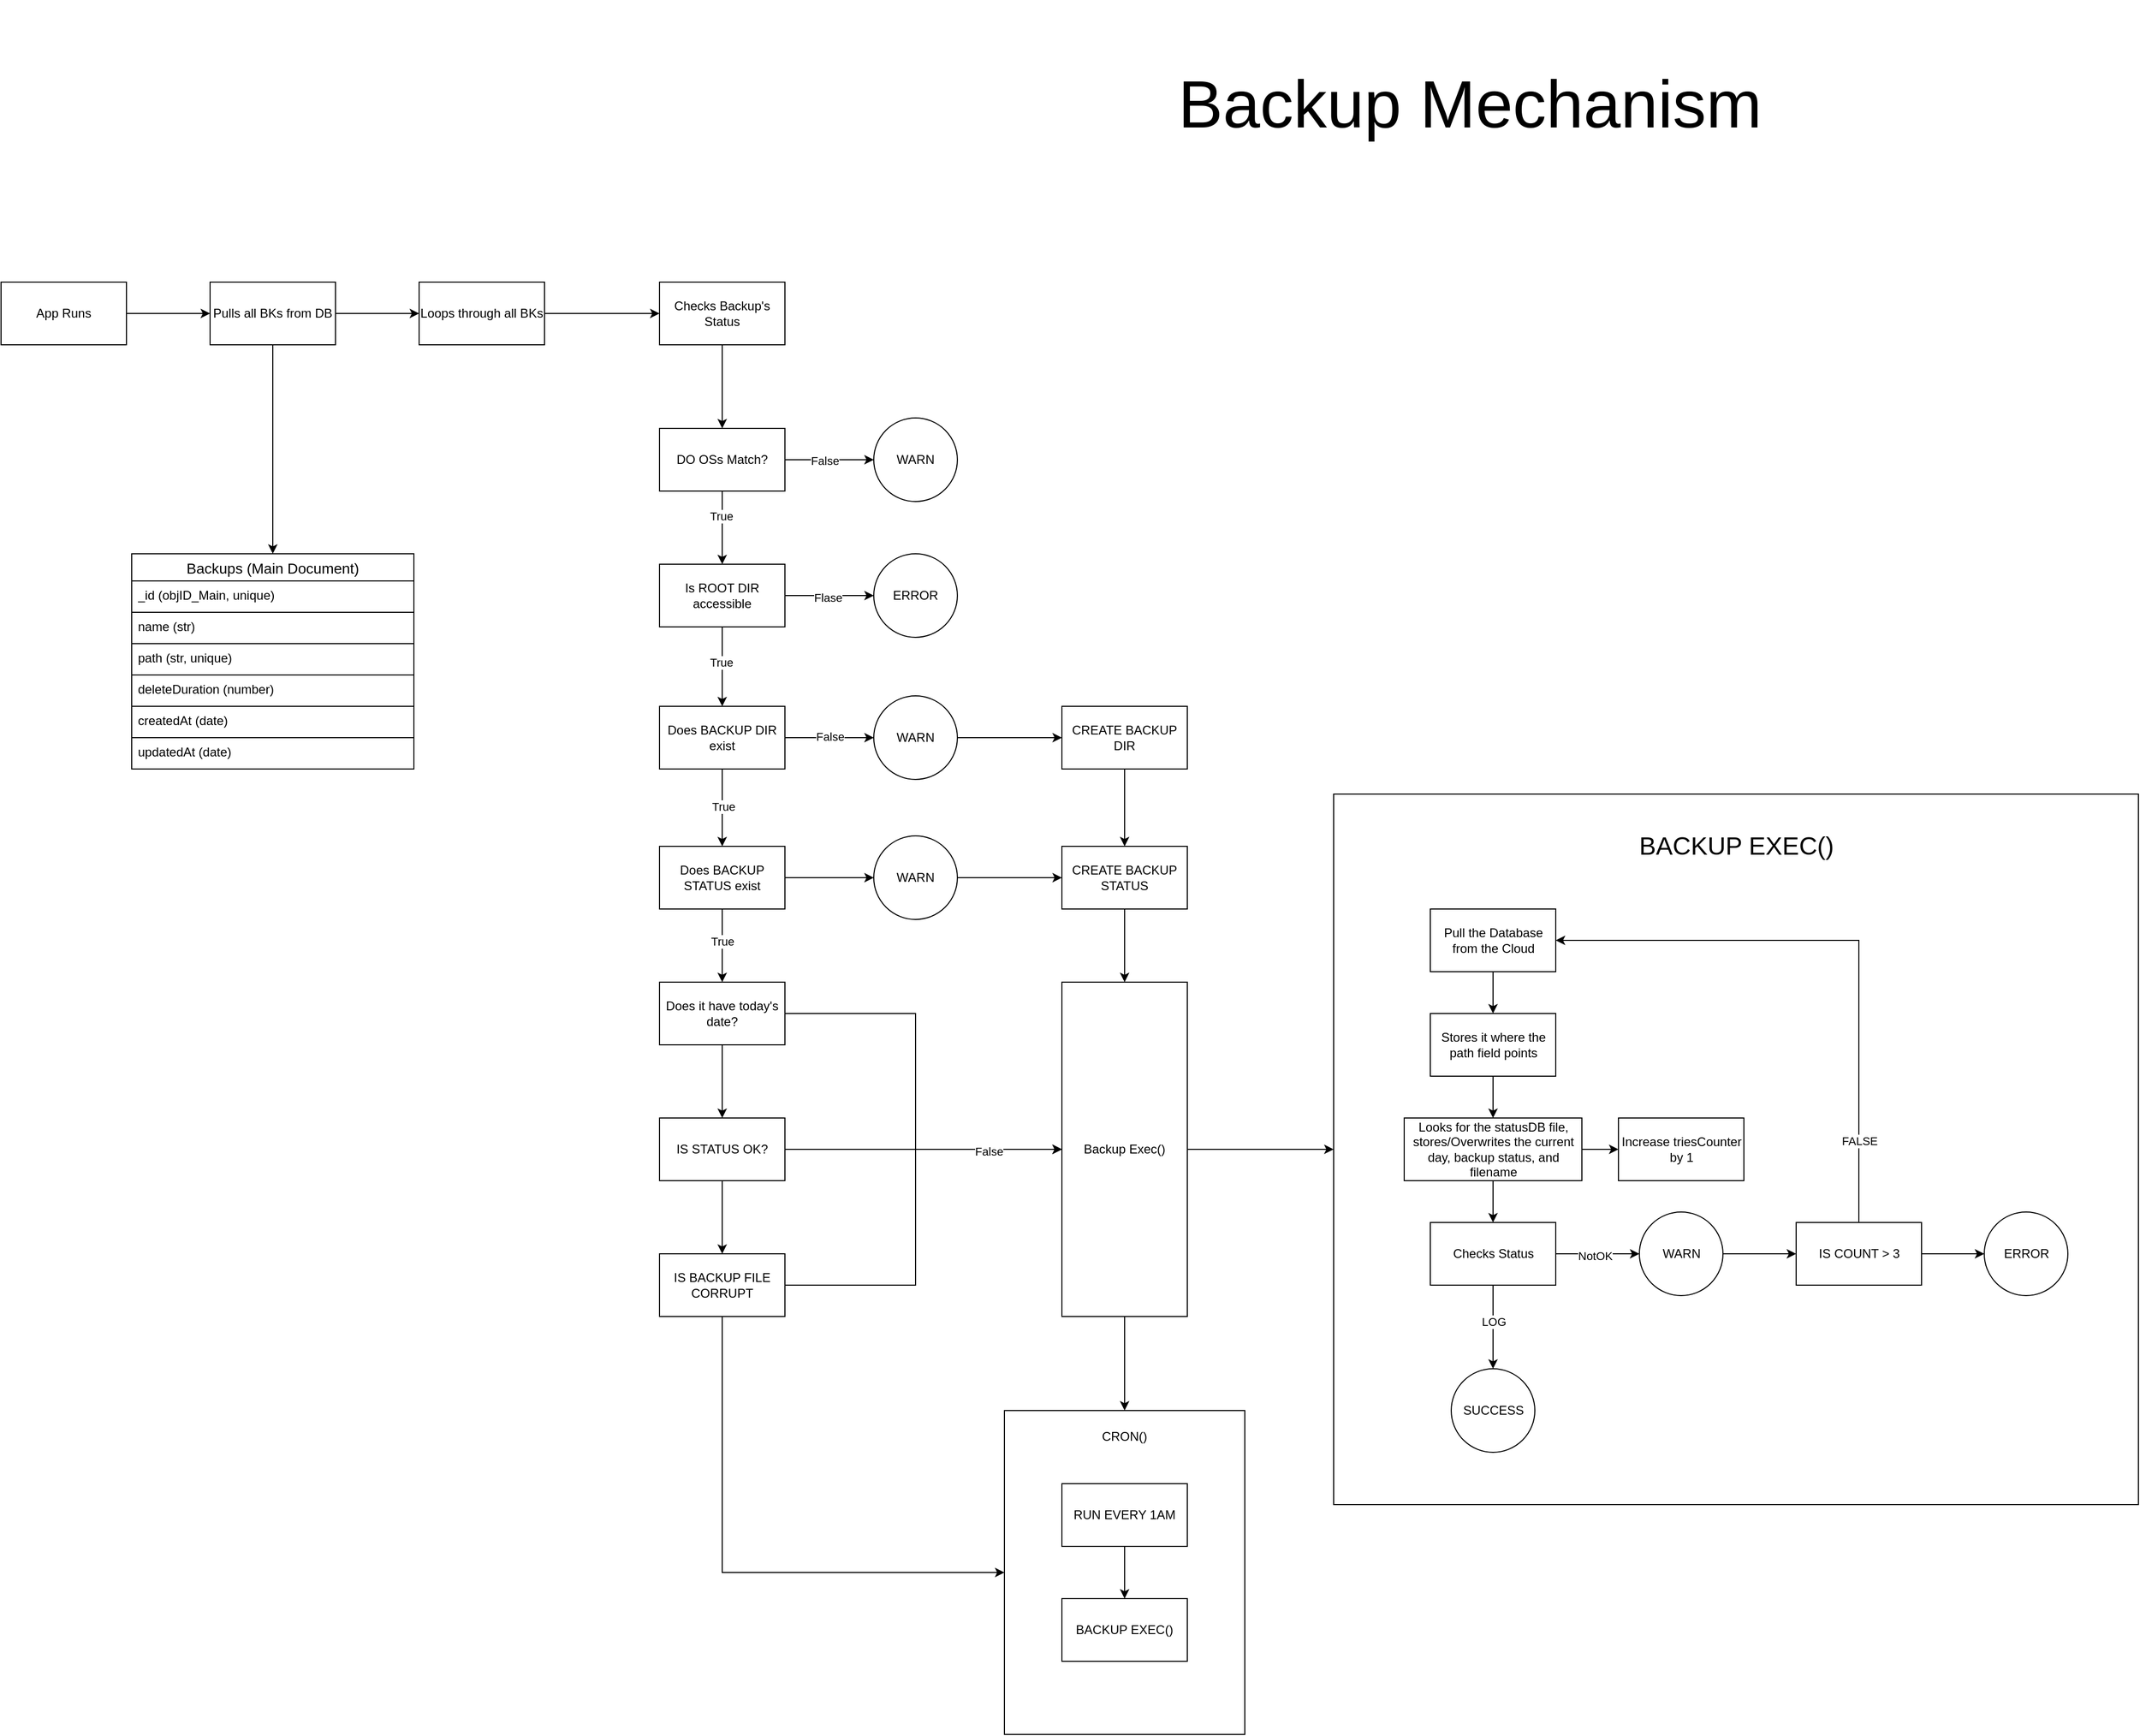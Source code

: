 <mxfile version="23.1.5" type="device">
  <diagram name="Page-1" id="aUB3g0tVHQepJo11lSVc">
    <mxGraphModel dx="1020" dy="704" grid="1" gridSize="10" guides="1" tooltips="1" connect="1" arrows="1" fold="1" page="1" pageScale="1" pageWidth="5000" pageHeight="1800" math="0" shadow="0">
      <root>
        <mxCell id="0" />
        <mxCell id="1" parent="0" />
        <mxCell id="_85hRrt5dcOIgrZqKlnH-1" value="Backup Mechanism" style="text;html=1;align=center;verticalAlign=middle;whiteSpace=wrap;rounded=0;fontSize=64;" parent="1" vertex="1">
          <mxGeometry x="2138" y="70" width="725" height="200" as="geometry" />
        </mxCell>
        <mxCell id="_85hRrt5dcOIgrZqKlnH-43" value="" style="edgeStyle=orthogonalEdgeStyle;rounded=0;orthogonalLoop=1;jettySize=auto;html=1;" parent="1" source="_85hRrt5dcOIgrZqKlnH-2" target="_85hRrt5dcOIgrZqKlnH-42" edge="1">
          <mxGeometry relative="1" as="geometry" />
        </mxCell>
        <mxCell id="_85hRrt5dcOIgrZqKlnH-2" value="App Runs" style="rounded=0;whiteSpace=wrap;html=1;" parent="1" vertex="1">
          <mxGeometry x="1095" y="340" width="120" height="60" as="geometry" />
        </mxCell>
        <mxCell id="_85hRrt5dcOIgrZqKlnH-3" value="Checks Backup&#39;s Status" style="rounded=0;whiteSpace=wrap;html=1;" parent="1" vertex="1">
          <mxGeometry x="1725" y="340" width="120" height="60" as="geometry" />
        </mxCell>
        <mxCell id="_85hRrt5dcOIgrZqKlnH-45" value="" style="edgeStyle=orthogonalEdgeStyle;rounded=0;orthogonalLoop=1;jettySize=auto;html=1;" parent="1" source="_85hRrt5dcOIgrZqKlnH-42" target="_85hRrt5dcOIgrZqKlnH-44" edge="1">
          <mxGeometry relative="1" as="geometry" />
        </mxCell>
        <mxCell id="_85hRrt5dcOIgrZqKlnH-88" style="edgeStyle=orthogonalEdgeStyle;rounded=0;orthogonalLoop=1;jettySize=auto;html=1;exitX=0.5;exitY=1;exitDx=0;exitDy=0;entryX=0.5;entryY=0;entryDx=0;entryDy=0;" parent="1" source="_85hRrt5dcOIgrZqKlnH-42" target="_85hRrt5dcOIgrZqKlnH-81" edge="1">
          <mxGeometry relative="1" as="geometry" />
        </mxCell>
        <mxCell id="_85hRrt5dcOIgrZqKlnH-42" value="Pulls all BKs from DB" style="rounded=0;whiteSpace=wrap;html=1;" parent="1" vertex="1">
          <mxGeometry x="1295" y="340" width="120" height="60" as="geometry" />
        </mxCell>
        <mxCell id="_85hRrt5dcOIgrZqKlnH-46" value="" style="edgeStyle=orthogonalEdgeStyle;rounded=0;orthogonalLoop=1;jettySize=auto;html=1;" parent="1" source="_85hRrt5dcOIgrZqKlnH-44" target="_85hRrt5dcOIgrZqKlnH-3" edge="1">
          <mxGeometry relative="1" as="geometry" />
        </mxCell>
        <mxCell id="_85hRrt5dcOIgrZqKlnH-44" value="Loops through all BKs" style="rounded=0;whiteSpace=wrap;html=1;" parent="1" vertex="1">
          <mxGeometry x="1495" y="340" width="120" height="60" as="geometry" />
        </mxCell>
        <mxCell id="_85hRrt5dcOIgrZqKlnH-81" value="Backups (Main Document)" style="swimlane;fontStyle=0;childLayout=stackLayout;horizontal=1;startSize=26;horizontalStack=0;resizeParent=1;resizeParentMax=0;resizeLast=0;collapsible=1;marginBottom=0;align=center;fontSize=14;" parent="1" vertex="1">
          <mxGeometry x="1220" y="600" width="270" height="206" as="geometry" />
        </mxCell>
        <mxCell id="_85hRrt5dcOIgrZqKlnH-82" value="_id (objID_Main, unique)" style="text;strokeColor=default;fillColor=none;spacingLeft=4;spacingRight=4;overflow=hidden;rotatable=0;points=[[0,0.5],[1,0.5]];portConstraint=eastwest;fontSize=12;whiteSpace=wrap;html=1;" parent="_85hRrt5dcOIgrZqKlnH-81" vertex="1">
          <mxGeometry y="26" width="270" height="30" as="geometry" />
        </mxCell>
        <mxCell id="_85hRrt5dcOIgrZqKlnH-83" value="name (str)" style="text;strokeColor=default;fillColor=none;spacingLeft=4;spacingRight=4;overflow=hidden;rotatable=0;points=[[0,0.5],[1,0.5]];portConstraint=eastwest;fontSize=12;whiteSpace=wrap;html=1;" parent="_85hRrt5dcOIgrZqKlnH-81" vertex="1">
          <mxGeometry y="56" width="270" height="30" as="geometry" />
        </mxCell>
        <mxCell id="_85hRrt5dcOIgrZqKlnH-84" value="path (str, unique)" style="text;strokeColor=default;fillColor=none;spacingLeft=4;spacingRight=4;overflow=hidden;rotatable=0;points=[[0,0.5],[1,0.5]];portConstraint=eastwest;fontSize=12;whiteSpace=wrap;html=1;" parent="_85hRrt5dcOIgrZqKlnH-81" vertex="1">
          <mxGeometry y="86" width="270" height="30" as="geometry" />
        </mxCell>
        <mxCell id="_85hRrt5dcOIgrZqKlnH-85" value="deleteDuration (number)" style="text;strokeColor=default;fillColor=none;spacingLeft=4;spacingRight=4;overflow=hidden;rotatable=0;points=[[0,0.5],[1,0.5]];portConstraint=eastwest;fontSize=12;whiteSpace=wrap;html=1;" parent="_85hRrt5dcOIgrZqKlnH-81" vertex="1">
          <mxGeometry y="116" width="270" height="30" as="geometry" />
        </mxCell>
        <mxCell id="_85hRrt5dcOIgrZqKlnH-86" value="createdAt (date)&amp;nbsp;" style="text;strokeColor=default;fillColor=none;spacingLeft=4;spacingRight=4;overflow=hidden;rotatable=0;points=[[0,0.5],[1,0.5]];portConstraint=eastwest;fontSize=12;whiteSpace=wrap;html=1;" parent="_85hRrt5dcOIgrZqKlnH-81" vertex="1">
          <mxGeometry y="146" width="270" height="30" as="geometry" />
        </mxCell>
        <mxCell id="_85hRrt5dcOIgrZqKlnH-87" value="updatedAt (date)" style="text;strokeColor=default;fillColor=none;spacingLeft=4;spacingRight=4;overflow=hidden;rotatable=0;points=[[0,0.5],[1,0.5]];portConstraint=eastwest;fontSize=12;whiteSpace=wrap;html=1;" parent="_85hRrt5dcOIgrZqKlnH-81" vertex="1">
          <mxGeometry y="176" width="270" height="30" as="geometry" />
        </mxCell>
        <mxCell id="IY52gmghLBoiXJImSR9J-2" value="" style="edgeStyle=orthogonalEdgeStyle;rounded=0;orthogonalLoop=1;jettySize=auto;html=1;" edge="1" parent="1" source="IY52gmghLBoiXJImSR9J-9" target="IY52gmghLBoiXJImSR9J-1">
          <mxGeometry relative="1" as="geometry">
            <mxPoint x="1785" y="400" as="sourcePoint" />
            <mxPoint x="1785" y="630" as="targetPoint" />
          </mxGeometry>
        </mxCell>
        <mxCell id="IY52gmghLBoiXJImSR9J-14" value="True" style="edgeLabel;html=1;align=center;verticalAlign=middle;resizable=0;points=[];" vertex="1" connectable="0" parent="IY52gmghLBoiXJImSR9J-2">
          <mxGeometry x="-0.314" y="-1" relative="1" as="geometry">
            <mxPoint as="offset" />
          </mxGeometry>
        </mxCell>
        <mxCell id="IY52gmghLBoiXJImSR9J-7" value="" style="edgeStyle=orthogonalEdgeStyle;rounded=0;orthogonalLoop=1;jettySize=auto;html=1;" edge="1" parent="1" source="IY52gmghLBoiXJImSR9J-1" target="IY52gmghLBoiXJImSR9J-6">
          <mxGeometry relative="1" as="geometry" />
        </mxCell>
        <mxCell id="IY52gmghLBoiXJImSR9J-8" value="Flase" style="edgeLabel;html=1;align=center;verticalAlign=middle;resizable=0;points=[];" vertex="1" connectable="0" parent="IY52gmghLBoiXJImSR9J-7">
          <mxGeometry x="-0.035" y="-2" relative="1" as="geometry">
            <mxPoint as="offset" />
          </mxGeometry>
        </mxCell>
        <mxCell id="IY52gmghLBoiXJImSR9J-1" value="Is ROOT DIR accessible" style="rounded=0;whiteSpace=wrap;html=1;" vertex="1" parent="1">
          <mxGeometry x="1725" y="610" width="120" height="60" as="geometry" />
        </mxCell>
        <mxCell id="IY52gmghLBoiXJImSR9J-6" value="ERROR" style="ellipse;whiteSpace=wrap;html=1;aspect=fixed;" vertex="1" parent="1">
          <mxGeometry x="1930" y="600" width="80" height="80" as="geometry" />
        </mxCell>
        <mxCell id="IY52gmghLBoiXJImSR9J-10" value="WARN" style="ellipse;whiteSpace=wrap;html=1;aspect=fixed;" vertex="1" parent="1">
          <mxGeometry x="1930" y="470" width="80" height="80" as="geometry" />
        </mxCell>
        <mxCell id="IY52gmghLBoiXJImSR9J-11" value="" style="edgeStyle=orthogonalEdgeStyle;rounded=0;orthogonalLoop=1;jettySize=auto;html=1;" edge="1" parent="1" source="_85hRrt5dcOIgrZqKlnH-3" target="IY52gmghLBoiXJImSR9J-9">
          <mxGeometry relative="1" as="geometry">
            <mxPoint x="1785" y="400" as="sourcePoint" />
            <mxPoint x="1785" y="730" as="targetPoint" />
          </mxGeometry>
        </mxCell>
        <mxCell id="IY52gmghLBoiXJImSR9J-12" value="" style="edgeStyle=orthogonalEdgeStyle;rounded=0;orthogonalLoop=1;jettySize=auto;html=1;" edge="1" parent="1" source="IY52gmghLBoiXJImSR9J-9" target="IY52gmghLBoiXJImSR9J-10">
          <mxGeometry relative="1" as="geometry" />
        </mxCell>
        <mxCell id="IY52gmghLBoiXJImSR9J-13" value="False" style="edgeLabel;html=1;align=center;verticalAlign=middle;resizable=0;points=[];" vertex="1" connectable="0" parent="IY52gmghLBoiXJImSR9J-12">
          <mxGeometry x="-0.106" y="-1" relative="1" as="geometry">
            <mxPoint as="offset" />
          </mxGeometry>
        </mxCell>
        <mxCell id="IY52gmghLBoiXJImSR9J-9" value="DO OSs Match?" style="rounded=0;whiteSpace=wrap;html=1;" vertex="1" parent="1">
          <mxGeometry x="1725" y="480" width="120" height="60" as="geometry" />
        </mxCell>
        <mxCell id="IY52gmghLBoiXJImSR9J-16" value="" style="edgeStyle=orthogonalEdgeStyle;rounded=0;orthogonalLoop=1;jettySize=auto;html=1;" edge="1" parent="1" source="IY52gmghLBoiXJImSR9J-1" target="IY52gmghLBoiXJImSR9J-15">
          <mxGeometry relative="1" as="geometry">
            <mxPoint x="1785" y="670" as="sourcePoint" />
            <mxPoint x="1785" y="960" as="targetPoint" />
          </mxGeometry>
        </mxCell>
        <mxCell id="IY52gmghLBoiXJImSR9J-18" value="True" style="edgeLabel;html=1;align=center;verticalAlign=middle;resizable=0;points=[];" vertex="1" connectable="0" parent="IY52gmghLBoiXJImSR9J-16">
          <mxGeometry x="-0.105" y="-1" relative="1" as="geometry">
            <mxPoint as="offset" />
          </mxGeometry>
        </mxCell>
        <mxCell id="IY52gmghLBoiXJImSR9J-20" value="" style="edgeStyle=orthogonalEdgeStyle;rounded=0;orthogonalLoop=1;jettySize=auto;html=1;" edge="1" parent="1" source="IY52gmghLBoiXJImSR9J-15" target="IY52gmghLBoiXJImSR9J-19">
          <mxGeometry relative="1" as="geometry" />
        </mxCell>
        <mxCell id="IY52gmghLBoiXJImSR9J-21" value="False" style="edgeLabel;html=1;align=center;verticalAlign=middle;resizable=0;points=[];" vertex="1" connectable="0" parent="IY52gmghLBoiXJImSR9J-20">
          <mxGeometry x="-0.001" y="1" relative="1" as="geometry">
            <mxPoint as="offset" />
          </mxGeometry>
        </mxCell>
        <mxCell id="IY52gmghLBoiXJImSR9J-15" value="Does BACKUP DIR exist" style="rounded=0;whiteSpace=wrap;html=1;" vertex="1" parent="1">
          <mxGeometry x="1725" y="746" width="120" height="60" as="geometry" />
        </mxCell>
        <mxCell id="IY52gmghLBoiXJImSR9J-28" style="edgeStyle=orthogonalEdgeStyle;rounded=0;orthogonalLoop=1;jettySize=auto;html=1;exitX=1;exitY=0.5;exitDx=0;exitDy=0;entryX=0;entryY=0.5;entryDx=0;entryDy=0;" edge="1" parent="1" source="IY52gmghLBoiXJImSR9J-19" target="IY52gmghLBoiXJImSR9J-29">
          <mxGeometry relative="1" as="geometry">
            <mxPoint x="2120" y="776.258" as="targetPoint" />
          </mxGeometry>
        </mxCell>
        <mxCell id="IY52gmghLBoiXJImSR9J-19" value="WARN" style="ellipse;whiteSpace=wrap;html=1;aspect=fixed;" vertex="1" parent="1">
          <mxGeometry x="1930" y="736" width="80" height="80" as="geometry" />
        </mxCell>
        <mxCell id="IY52gmghLBoiXJImSR9J-23" value="" style="edgeStyle=orthogonalEdgeStyle;rounded=0;orthogonalLoop=1;jettySize=auto;html=1;" edge="1" parent="1" source="IY52gmghLBoiXJImSR9J-15" target="IY52gmghLBoiXJImSR9J-22">
          <mxGeometry relative="1" as="geometry">
            <mxPoint x="1785" y="806" as="sourcePoint" />
            <mxPoint x="1785" y="1070" as="targetPoint" />
          </mxGeometry>
        </mxCell>
        <mxCell id="IY52gmghLBoiXJImSR9J-26" value="True" style="edgeLabel;html=1;align=center;verticalAlign=middle;resizable=0;points=[];" vertex="1" connectable="0" parent="IY52gmghLBoiXJImSR9J-23">
          <mxGeometry x="-0.022" y="1" relative="1" as="geometry">
            <mxPoint as="offset" />
          </mxGeometry>
        </mxCell>
        <mxCell id="IY52gmghLBoiXJImSR9J-25" value="" style="edgeStyle=orthogonalEdgeStyle;rounded=0;orthogonalLoop=1;jettySize=auto;html=1;" edge="1" parent="1" source="IY52gmghLBoiXJImSR9J-22" target="IY52gmghLBoiXJImSR9J-24">
          <mxGeometry relative="1" as="geometry" />
        </mxCell>
        <mxCell id="IY52gmghLBoiXJImSR9J-35" style="edgeStyle=orthogonalEdgeStyle;rounded=0;orthogonalLoop=1;jettySize=auto;html=1;exitX=0.5;exitY=1;exitDx=0;exitDy=0;entryX=0.5;entryY=0;entryDx=0;entryDy=0;" edge="1" parent="1" source="IY52gmghLBoiXJImSR9J-22" target="IY52gmghLBoiXJImSR9J-34">
          <mxGeometry relative="1" as="geometry" />
        </mxCell>
        <mxCell id="IY52gmghLBoiXJImSR9J-36" value="True" style="edgeLabel;html=1;align=center;verticalAlign=middle;resizable=0;points=[];" vertex="1" connectable="0" parent="IY52gmghLBoiXJImSR9J-35">
          <mxGeometry x="-0.114" relative="1" as="geometry">
            <mxPoint as="offset" />
          </mxGeometry>
        </mxCell>
        <mxCell id="IY52gmghLBoiXJImSR9J-22" value="Does BACKUP STATUS exist" style="rounded=0;whiteSpace=wrap;html=1;" vertex="1" parent="1">
          <mxGeometry x="1725" y="880" width="120" height="60" as="geometry" />
        </mxCell>
        <mxCell id="IY52gmghLBoiXJImSR9J-32" style="edgeStyle=orthogonalEdgeStyle;rounded=0;orthogonalLoop=1;jettySize=auto;html=1;exitX=1;exitY=0.5;exitDx=0;exitDy=0;entryX=0;entryY=0.5;entryDx=0;entryDy=0;" edge="1" parent="1" source="IY52gmghLBoiXJImSR9J-24" target="IY52gmghLBoiXJImSR9J-30">
          <mxGeometry relative="1" as="geometry" />
        </mxCell>
        <mxCell id="IY52gmghLBoiXJImSR9J-24" value="WARN" style="ellipse;whiteSpace=wrap;html=1;aspect=fixed;" vertex="1" parent="1">
          <mxGeometry x="1930" y="870" width="80" height="80" as="geometry" />
        </mxCell>
        <mxCell id="IY52gmghLBoiXJImSR9J-33" style="edgeStyle=orthogonalEdgeStyle;rounded=0;orthogonalLoop=1;jettySize=auto;html=1;exitX=0.5;exitY=1;exitDx=0;exitDy=0;entryX=0.5;entryY=0;entryDx=0;entryDy=0;" edge="1" parent="1" source="IY52gmghLBoiXJImSR9J-29" target="IY52gmghLBoiXJImSR9J-30">
          <mxGeometry relative="1" as="geometry" />
        </mxCell>
        <mxCell id="IY52gmghLBoiXJImSR9J-29" value="CREATE BACKUP DIR" style="rounded=0;whiteSpace=wrap;html=1;" vertex="1" parent="1">
          <mxGeometry x="2110" y="746" width="120" height="60" as="geometry" />
        </mxCell>
        <mxCell id="IY52gmghLBoiXJImSR9J-38" value="" style="edgeStyle=orthogonalEdgeStyle;rounded=0;orthogonalLoop=1;jettySize=auto;html=1;" edge="1" parent="1" source="IY52gmghLBoiXJImSR9J-30" target="IY52gmghLBoiXJImSR9J-37">
          <mxGeometry relative="1" as="geometry" />
        </mxCell>
        <mxCell id="IY52gmghLBoiXJImSR9J-30" value="CREATE BACKUP STATUS" style="rounded=0;whiteSpace=wrap;html=1;" vertex="1" parent="1">
          <mxGeometry x="2110" y="880" width="120" height="60" as="geometry" />
        </mxCell>
        <mxCell id="IY52gmghLBoiXJImSR9J-40" style="edgeStyle=orthogonalEdgeStyle;rounded=0;orthogonalLoop=1;jettySize=auto;html=1;exitX=1;exitY=0.5;exitDx=0;exitDy=0;entryX=0;entryY=0.5;entryDx=0;entryDy=0;" edge="1" parent="1" source="IY52gmghLBoiXJImSR9J-34" target="IY52gmghLBoiXJImSR9J-37">
          <mxGeometry relative="1" as="geometry">
            <Array as="points">
              <mxPoint x="1970" y="1040" />
              <mxPoint x="1970" y="1170" />
            </Array>
          </mxGeometry>
        </mxCell>
        <mxCell id="IY52gmghLBoiXJImSR9J-43" value="" style="edgeStyle=orthogonalEdgeStyle;rounded=0;orthogonalLoop=1;jettySize=auto;html=1;" edge="1" parent="1" source="IY52gmghLBoiXJImSR9J-34" target="IY52gmghLBoiXJImSR9J-42">
          <mxGeometry relative="1" as="geometry" />
        </mxCell>
        <mxCell id="IY52gmghLBoiXJImSR9J-34" value="Does it have today&#39;s date?" style="rounded=0;whiteSpace=wrap;html=1;" vertex="1" parent="1">
          <mxGeometry x="1725" y="1010" width="120" height="60" as="geometry" />
        </mxCell>
        <mxCell id="IY52gmghLBoiXJImSR9J-83" style="edgeStyle=orthogonalEdgeStyle;rounded=0;orthogonalLoop=1;jettySize=auto;html=1;exitX=1;exitY=0.5;exitDx=0;exitDy=0;entryX=0;entryY=0.5;entryDx=0;entryDy=0;" edge="1" parent="1" source="IY52gmghLBoiXJImSR9J-37" target="IY52gmghLBoiXJImSR9J-52">
          <mxGeometry relative="1" as="geometry" />
        </mxCell>
        <mxCell id="IY52gmghLBoiXJImSR9J-84" style="edgeStyle=orthogonalEdgeStyle;rounded=0;orthogonalLoop=1;jettySize=auto;html=1;exitX=0.5;exitY=1;exitDx=0;exitDy=0;entryX=0.5;entryY=0;entryDx=0;entryDy=0;" edge="1" parent="1" source="IY52gmghLBoiXJImSR9J-37" target="IY52gmghLBoiXJImSR9J-85">
          <mxGeometry relative="1" as="geometry">
            <mxPoint x="2170" y="1400" as="targetPoint" />
          </mxGeometry>
        </mxCell>
        <mxCell id="IY52gmghLBoiXJImSR9J-37" value="Backup Exec()" style="rounded=0;whiteSpace=wrap;html=1;" vertex="1" parent="1">
          <mxGeometry x="2110" y="1010" width="120" height="320" as="geometry" />
        </mxCell>
        <mxCell id="IY52gmghLBoiXJImSR9J-45" style="edgeStyle=orthogonalEdgeStyle;rounded=0;orthogonalLoop=1;jettySize=auto;html=1;exitX=1;exitY=0.5;exitDx=0;exitDy=0;entryX=0;entryY=0.5;entryDx=0;entryDy=0;" edge="1" parent="1" source="IY52gmghLBoiXJImSR9J-42">
          <mxGeometry relative="1" as="geometry">
            <mxPoint x="2110" y="1170" as="targetPoint" />
          </mxGeometry>
        </mxCell>
        <mxCell id="IY52gmghLBoiXJImSR9J-48" value="" style="edgeStyle=orthogonalEdgeStyle;rounded=0;orthogonalLoop=1;jettySize=auto;html=1;" edge="1" parent="1" source="IY52gmghLBoiXJImSR9J-42" target="IY52gmghLBoiXJImSR9J-47">
          <mxGeometry relative="1" as="geometry" />
        </mxCell>
        <mxCell id="IY52gmghLBoiXJImSR9J-42" value="IS STATUS OK?" style="rounded=0;whiteSpace=wrap;html=1;" vertex="1" parent="1">
          <mxGeometry x="1725" y="1140" width="120" height="60" as="geometry" />
        </mxCell>
        <mxCell id="IY52gmghLBoiXJImSR9J-50" style="edgeStyle=orthogonalEdgeStyle;rounded=0;orthogonalLoop=1;jettySize=auto;html=1;exitX=1;exitY=0.5;exitDx=0;exitDy=0;" edge="1" parent="1" source="IY52gmghLBoiXJImSR9J-47" target="IY52gmghLBoiXJImSR9J-37">
          <mxGeometry relative="1" as="geometry">
            <Array as="points">
              <mxPoint x="1970" y="1300" />
              <mxPoint x="1970" y="1170" />
            </Array>
          </mxGeometry>
        </mxCell>
        <mxCell id="IY52gmghLBoiXJImSR9J-51" value="False" style="edgeLabel;html=1;align=center;verticalAlign=middle;resizable=0;points=[];" vertex="1" connectable="0" parent="IY52gmghLBoiXJImSR9J-50">
          <mxGeometry x="0.646" y="-2" relative="1" as="geometry">
            <mxPoint as="offset" />
          </mxGeometry>
        </mxCell>
        <mxCell id="IY52gmghLBoiXJImSR9J-90" style="edgeStyle=orthogonalEdgeStyle;rounded=0;orthogonalLoop=1;jettySize=auto;html=1;exitX=0.5;exitY=1;exitDx=0;exitDy=0;entryX=0;entryY=0.5;entryDx=0;entryDy=0;" edge="1" parent="1" source="IY52gmghLBoiXJImSR9J-47" target="IY52gmghLBoiXJImSR9J-85">
          <mxGeometry relative="1" as="geometry" />
        </mxCell>
        <mxCell id="IY52gmghLBoiXJImSR9J-47" value="IS BACKUP FILE CORRUPT" style="rounded=0;whiteSpace=wrap;html=1;" vertex="1" parent="1">
          <mxGeometry x="1725" y="1270" width="120" height="60" as="geometry" />
        </mxCell>
        <mxCell id="IY52gmghLBoiXJImSR9J-82" value="" style="group" vertex="1" connectable="0" parent="1">
          <mxGeometry x="2370" y="830" width="770" height="680" as="geometry" />
        </mxCell>
        <mxCell id="IY52gmghLBoiXJImSR9J-52" value="" style="rounded=0;whiteSpace=wrap;html=1;" vertex="1" parent="IY52gmghLBoiXJImSR9J-82">
          <mxGeometry width="770" height="680" as="geometry" />
        </mxCell>
        <mxCell id="IY52gmghLBoiXJImSR9J-53" value="BACKUP EXEC()" style="text;html=1;align=center;verticalAlign=middle;whiteSpace=wrap;rounded=0;fontSize=24;" vertex="1" parent="IY52gmghLBoiXJImSR9J-82">
          <mxGeometry x="287.5" y="20" width="195" height="60" as="geometry" />
        </mxCell>
        <mxCell id="IY52gmghLBoiXJImSR9J-81" value="" style="group" vertex="1" connectable="0" parent="IY52gmghLBoiXJImSR9J-82">
          <mxGeometry x="67.5" y="110" width="635" height="520" as="geometry" />
        </mxCell>
        <mxCell id="IY52gmghLBoiXJImSR9J-54" value="Pull the Database from the Cloud" style="rounded=0;whiteSpace=wrap;html=1;" vertex="1" parent="IY52gmghLBoiXJImSR9J-81">
          <mxGeometry x="25" width="120" height="60" as="geometry" />
        </mxCell>
        <mxCell id="IY52gmghLBoiXJImSR9J-55" value="Stores it where the path field points" style="rounded=0;whiteSpace=wrap;html=1;" vertex="1" parent="IY52gmghLBoiXJImSR9J-81">
          <mxGeometry x="25" y="100" width="120" height="60" as="geometry" />
        </mxCell>
        <mxCell id="IY52gmghLBoiXJImSR9J-57" value="Looks for the statusDB file, stores/Overwrites the current day, backup status, and filename" style="rounded=0;whiteSpace=wrap;html=1;" vertex="1" parent="IY52gmghLBoiXJImSR9J-81">
          <mxGeometry y="200" width="170" height="60" as="geometry" />
        </mxCell>
        <mxCell id="IY52gmghLBoiXJImSR9J-59" value="Increase triesCounter by 1" style="rounded=0;whiteSpace=wrap;html=1;" vertex="1" parent="IY52gmghLBoiXJImSR9J-81">
          <mxGeometry x="205" y="200" width="120" height="60" as="geometry" />
        </mxCell>
        <mxCell id="IY52gmghLBoiXJImSR9J-61" value="Checks Status" style="rounded=0;whiteSpace=wrap;html=1;" vertex="1" parent="IY52gmghLBoiXJImSR9J-81">
          <mxGeometry x="25" y="300" width="120" height="60" as="geometry" />
        </mxCell>
        <mxCell id="IY52gmghLBoiXJImSR9J-63" value="WARN" style="ellipse;whiteSpace=wrap;html=1;aspect=fixed;" vertex="1" parent="IY52gmghLBoiXJImSR9J-81">
          <mxGeometry x="225" y="290" width="80" height="80" as="geometry" />
        </mxCell>
        <mxCell id="IY52gmghLBoiXJImSR9J-64" value="SUCCESS" style="ellipse;whiteSpace=wrap;html=1;aspect=fixed;" vertex="1" parent="IY52gmghLBoiXJImSR9J-81">
          <mxGeometry x="45" y="440" width="80" height="80" as="geometry" />
        </mxCell>
        <mxCell id="IY52gmghLBoiXJImSR9J-77" style="edgeStyle=orthogonalEdgeStyle;rounded=0;orthogonalLoop=1;jettySize=auto;html=1;exitX=0.5;exitY=0;exitDx=0;exitDy=0;entryX=1;entryY=0.5;entryDx=0;entryDy=0;" edge="1" parent="IY52gmghLBoiXJImSR9J-81" source="IY52gmghLBoiXJImSR9J-75" target="IY52gmghLBoiXJImSR9J-54">
          <mxGeometry relative="1" as="geometry" />
        </mxCell>
        <mxCell id="IY52gmghLBoiXJImSR9J-78" value="FALSE" style="edgeLabel;html=1;align=center;verticalAlign=middle;resizable=0;points=[];" vertex="1" connectable="0" parent="IY52gmghLBoiXJImSR9J-77">
          <mxGeometry x="-0.721" relative="1" as="geometry">
            <mxPoint as="offset" />
          </mxGeometry>
        </mxCell>
        <mxCell id="IY52gmghLBoiXJImSR9J-75" value="IS COUNT &amp;gt; 3" style="rounded=0;whiteSpace=wrap;html=1;" vertex="1" parent="IY52gmghLBoiXJImSR9J-81">
          <mxGeometry x="375" y="300" width="120" height="60" as="geometry" />
        </mxCell>
        <mxCell id="IY52gmghLBoiXJImSR9J-79" value="ERROR" style="ellipse;whiteSpace=wrap;html=1;aspect=fixed;" vertex="1" parent="IY52gmghLBoiXJImSR9J-81">
          <mxGeometry x="555" y="290" width="80" height="80" as="geometry" />
        </mxCell>
        <mxCell id="IY52gmghLBoiXJImSR9J-69" value="" style="edgeStyle=orthogonalEdgeStyle;rounded=0;orthogonalLoop=1;jettySize=auto;html=1;" edge="1" parent="IY52gmghLBoiXJImSR9J-81" source="IY52gmghLBoiXJImSR9J-54" target="IY52gmghLBoiXJImSR9J-55">
          <mxGeometry relative="1" as="geometry" />
        </mxCell>
        <mxCell id="IY52gmghLBoiXJImSR9J-70" value="" style="edgeStyle=orthogonalEdgeStyle;rounded=0;orthogonalLoop=1;jettySize=auto;html=1;" edge="1" parent="IY52gmghLBoiXJImSR9J-81" source="IY52gmghLBoiXJImSR9J-55" target="IY52gmghLBoiXJImSR9J-57">
          <mxGeometry relative="1" as="geometry" />
        </mxCell>
        <mxCell id="IY52gmghLBoiXJImSR9J-71" value="" style="edgeStyle=orthogonalEdgeStyle;rounded=0;orthogonalLoop=1;jettySize=auto;html=1;" edge="1" parent="IY52gmghLBoiXJImSR9J-81" source="IY52gmghLBoiXJImSR9J-57" target="IY52gmghLBoiXJImSR9J-59">
          <mxGeometry relative="1" as="geometry" />
        </mxCell>
        <mxCell id="IY52gmghLBoiXJImSR9J-72" value="" style="edgeStyle=orthogonalEdgeStyle;rounded=0;orthogonalLoop=1;jettySize=auto;html=1;" edge="1" parent="IY52gmghLBoiXJImSR9J-81" source="IY52gmghLBoiXJImSR9J-57" target="IY52gmghLBoiXJImSR9J-61">
          <mxGeometry relative="1" as="geometry" />
        </mxCell>
        <mxCell id="IY52gmghLBoiXJImSR9J-65" style="edgeStyle=orthogonalEdgeStyle;rounded=0;orthogonalLoop=1;jettySize=auto;html=1;exitX=1;exitY=0.5;exitDx=0;exitDy=0;entryX=0;entryY=0.5;entryDx=0;entryDy=0;" edge="1" parent="IY52gmghLBoiXJImSR9J-81" source="IY52gmghLBoiXJImSR9J-61" target="IY52gmghLBoiXJImSR9J-63">
          <mxGeometry relative="1" as="geometry" />
        </mxCell>
        <mxCell id="IY52gmghLBoiXJImSR9J-66" value="NotOK" style="edgeLabel;html=1;align=center;verticalAlign=middle;resizable=0;points=[];" vertex="1" connectable="0" parent="IY52gmghLBoiXJImSR9J-65">
          <mxGeometry x="-0.061" y="-2" relative="1" as="geometry">
            <mxPoint as="offset" />
          </mxGeometry>
        </mxCell>
        <mxCell id="IY52gmghLBoiXJImSR9J-68" value="" style="edgeStyle=orthogonalEdgeStyle;rounded=0;orthogonalLoop=1;jettySize=auto;html=1;" edge="1" parent="IY52gmghLBoiXJImSR9J-81" source="IY52gmghLBoiXJImSR9J-61" target="IY52gmghLBoiXJImSR9J-64">
          <mxGeometry relative="1" as="geometry" />
        </mxCell>
        <mxCell id="IY52gmghLBoiXJImSR9J-73" value="LOG" style="edgeLabel;html=1;align=center;verticalAlign=middle;resizable=0;points=[];" vertex="1" connectable="0" parent="IY52gmghLBoiXJImSR9J-68">
          <mxGeometry x="-0.142" relative="1" as="geometry">
            <mxPoint as="offset" />
          </mxGeometry>
        </mxCell>
        <mxCell id="IY52gmghLBoiXJImSR9J-76" value="" style="edgeStyle=orthogonalEdgeStyle;rounded=0;orthogonalLoop=1;jettySize=auto;html=1;" edge="1" parent="IY52gmghLBoiXJImSR9J-81" source="IY52gmghLBoiXJImSR9J-63" target="IY52gmghLBoiXJImSR9J-75">
          <mxGeometry relative="1" as="geometry" />
        </mxCell>
        <mxCell id="IY52gmghLBoiXJImSR9J-80" value="" style="edgeStyle=orthogonalEdgeStyle;rounded=0;orthogonalLoop=1;jettySize=auto;html=1;" edge="1" parent="IY52gmghLBoiXJImSR9J-81" source="IY52gmghLBoiXJImSR9J-75" target="IY52gmghLBoiXJImSR9J-79">
          <mxGeometry relative="1" as="geometry" />
        </mxCell>
        <mxCell id="IY52gmghLBoiXJImSR9J-85" value="" style="rounded=0;whiteSpace=wrap;html=1;" vertex="1" parent="1">
          <mxGeometry x="2055" y="1420" width="230" height="310" as="geometry" />
        </mxCell>
        <mxCell id="IY52gmghLBoiXJImSR9J-86" value="CRON()" style="text;html=1;align=center;verticalAlign=middle;whiteSpace=wrap;rounded=0;" vertex="1" parent="1">
          <mxGeometry x="2140" y="1430" width="60" height="30" as="geometry" />
        </mxCell>
        <mxCell id="IY52gmghLBoiXJImSR9J-87" value="BACKUP EXEC()" style="rounded=0;whiteSpace=wrap;html=1;" vertex="1" parent="1">
          <mxGeometry x="2110" y="1600" width="120" height="60" as="geometry" />
        </mxCell>
        <mxCell id="IY52gmghLBoiXJImSR9J-89" value="" style="edgeStyle=orthogonalEdgeStyle;rounded=0;orthogonalLoop=1;jettySize=auto;html=1;" edge="1" parent="1" source="IY52gmghLBoiXJImSR9J-88" target="IY52gmghLBoiXJImSR9J-87">
          <mxGeometry relative="1" as="geometry" />
        </mxCell>
        <mxCell id="IY52gmghLBoiXJImSR9J-88" value="RUN EVERY 1AM" style="rounded=0;whiteSpace=wrap;html=1;" vertex="1" parent="1">
          <mxGeometry x="2110" y="1490" width="120" height="60" as="geometry" />
        </mxCell>
      </root>
    </mxGraphModel>
  </diagram>
</mxfile>
